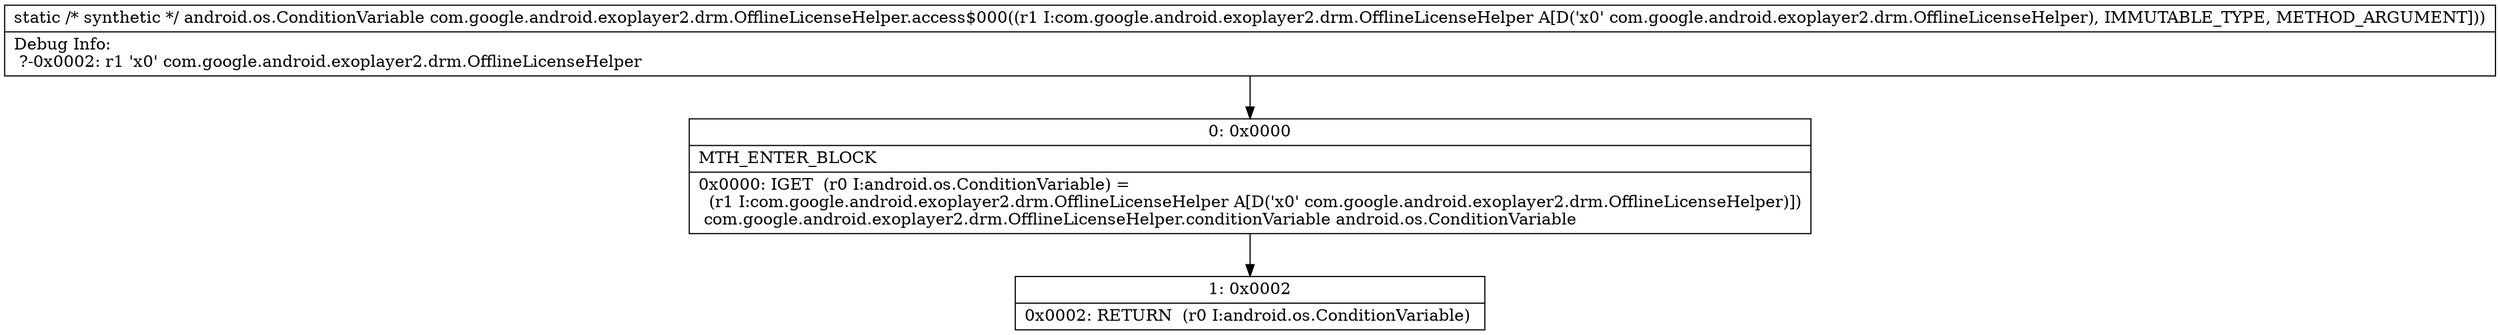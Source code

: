digraph "CFG forcom.google.android.exoplayer2.drm.OfflineLicenseHelper.access$000(Lcom\/google\/android\/exoplayer2\/drm\/OfflineLicenseHelper;)Landroid\/os\/ConditionVariable;" {
Node_0 [shape=record,label="{0\:\ 0x0000|MTH_ENTER_BLOCK\l|0x0000: IGET  (r0 I:android.os.ConditionVariable) = \l  (r1 I:com.google.android.exoplayer2.drm.OfflineLicenseHelper A[D('x0' com.google.android.exoplayer2.drm.OfflineLicenseHelper)])\l com.google.android.exoplayer2.drm.OfflineLicenseHelper.conditionVariable android.os.ConditionVariable \l}"];
Node_1 [shape=record,label="{1\:\ 0x0002|0x0002: RETURN  (r0 I:android.os.ConditionVariable) \l}"];
MethodNode[shape=record,label="{static \/* synthetic *\/ android.os.ConditionVariable com.google.android.exoplayer2.drm.OfflineLicenseHelper.access$000((r1 I:com.google.android.exoplayer2.drm.OfflineLicenseHelper A[D('x0' com.google.android.exoplayer2.drm.OfflineLicenseHelper), IMMUTABLE_TYPE, METHOD_ARGUMENT]))  | Debug Info:\l  ?\-0x0002: r1 'x0' com.google.android.exoplayer2.drm.OfflineLicenseHelper\l}"];
MethodNode -> Node_0;
Node_0 -> Node_1;
}

